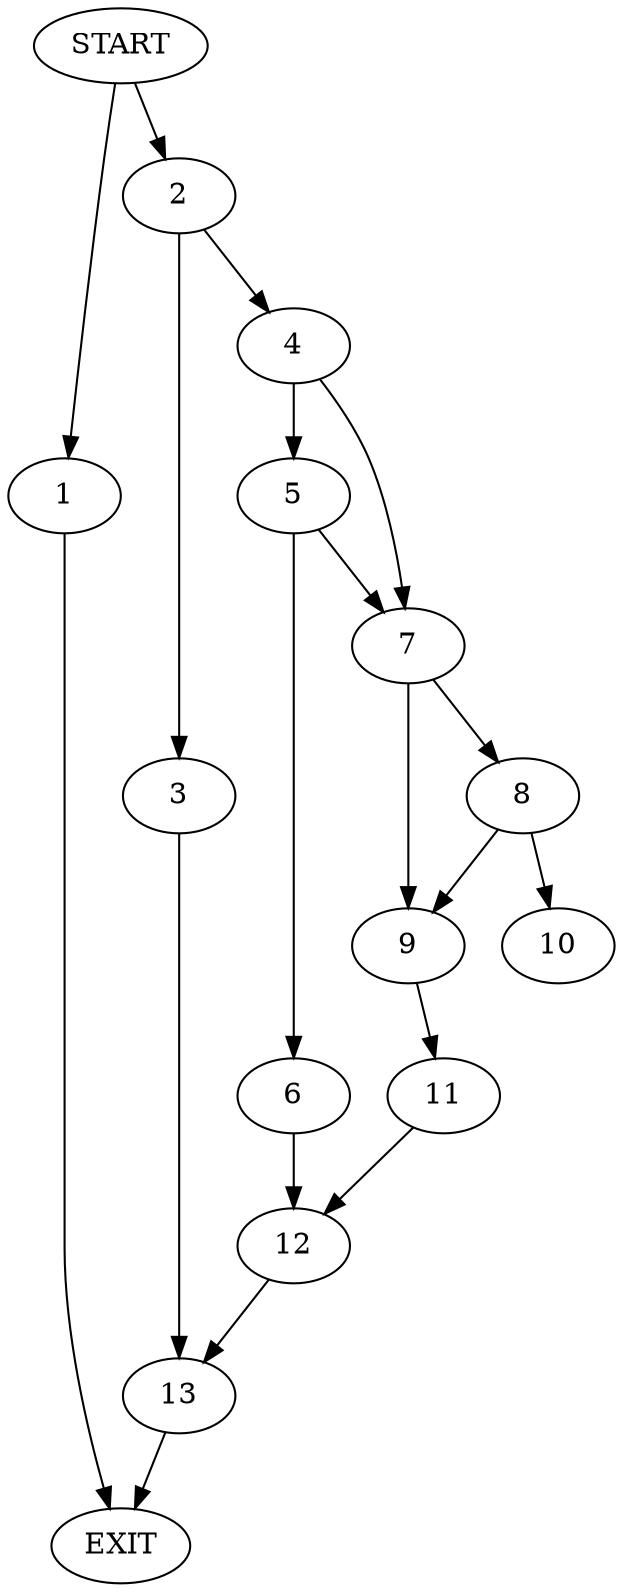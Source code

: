 digraph { 
0 [label="START"];
1;
2;
3;
4;
5;
6;
7;
8;
9;
10;
11;
12;
13;
14[label="EXIT"];
0 -> 1;
0 -> 2;
1 -> 14;
2 -> 3;
2 -> 4;
3 -> 13;
4 -> 5;
4 -> 7;
5 -> 6;
5 -> 7;
6 -> 12;
7 -> 9;
7 -> 8;
8 -> 9;
8 -> 10;
9 -> 11;
11 -> 12;
12 -> 13;
13 -> 14;
}